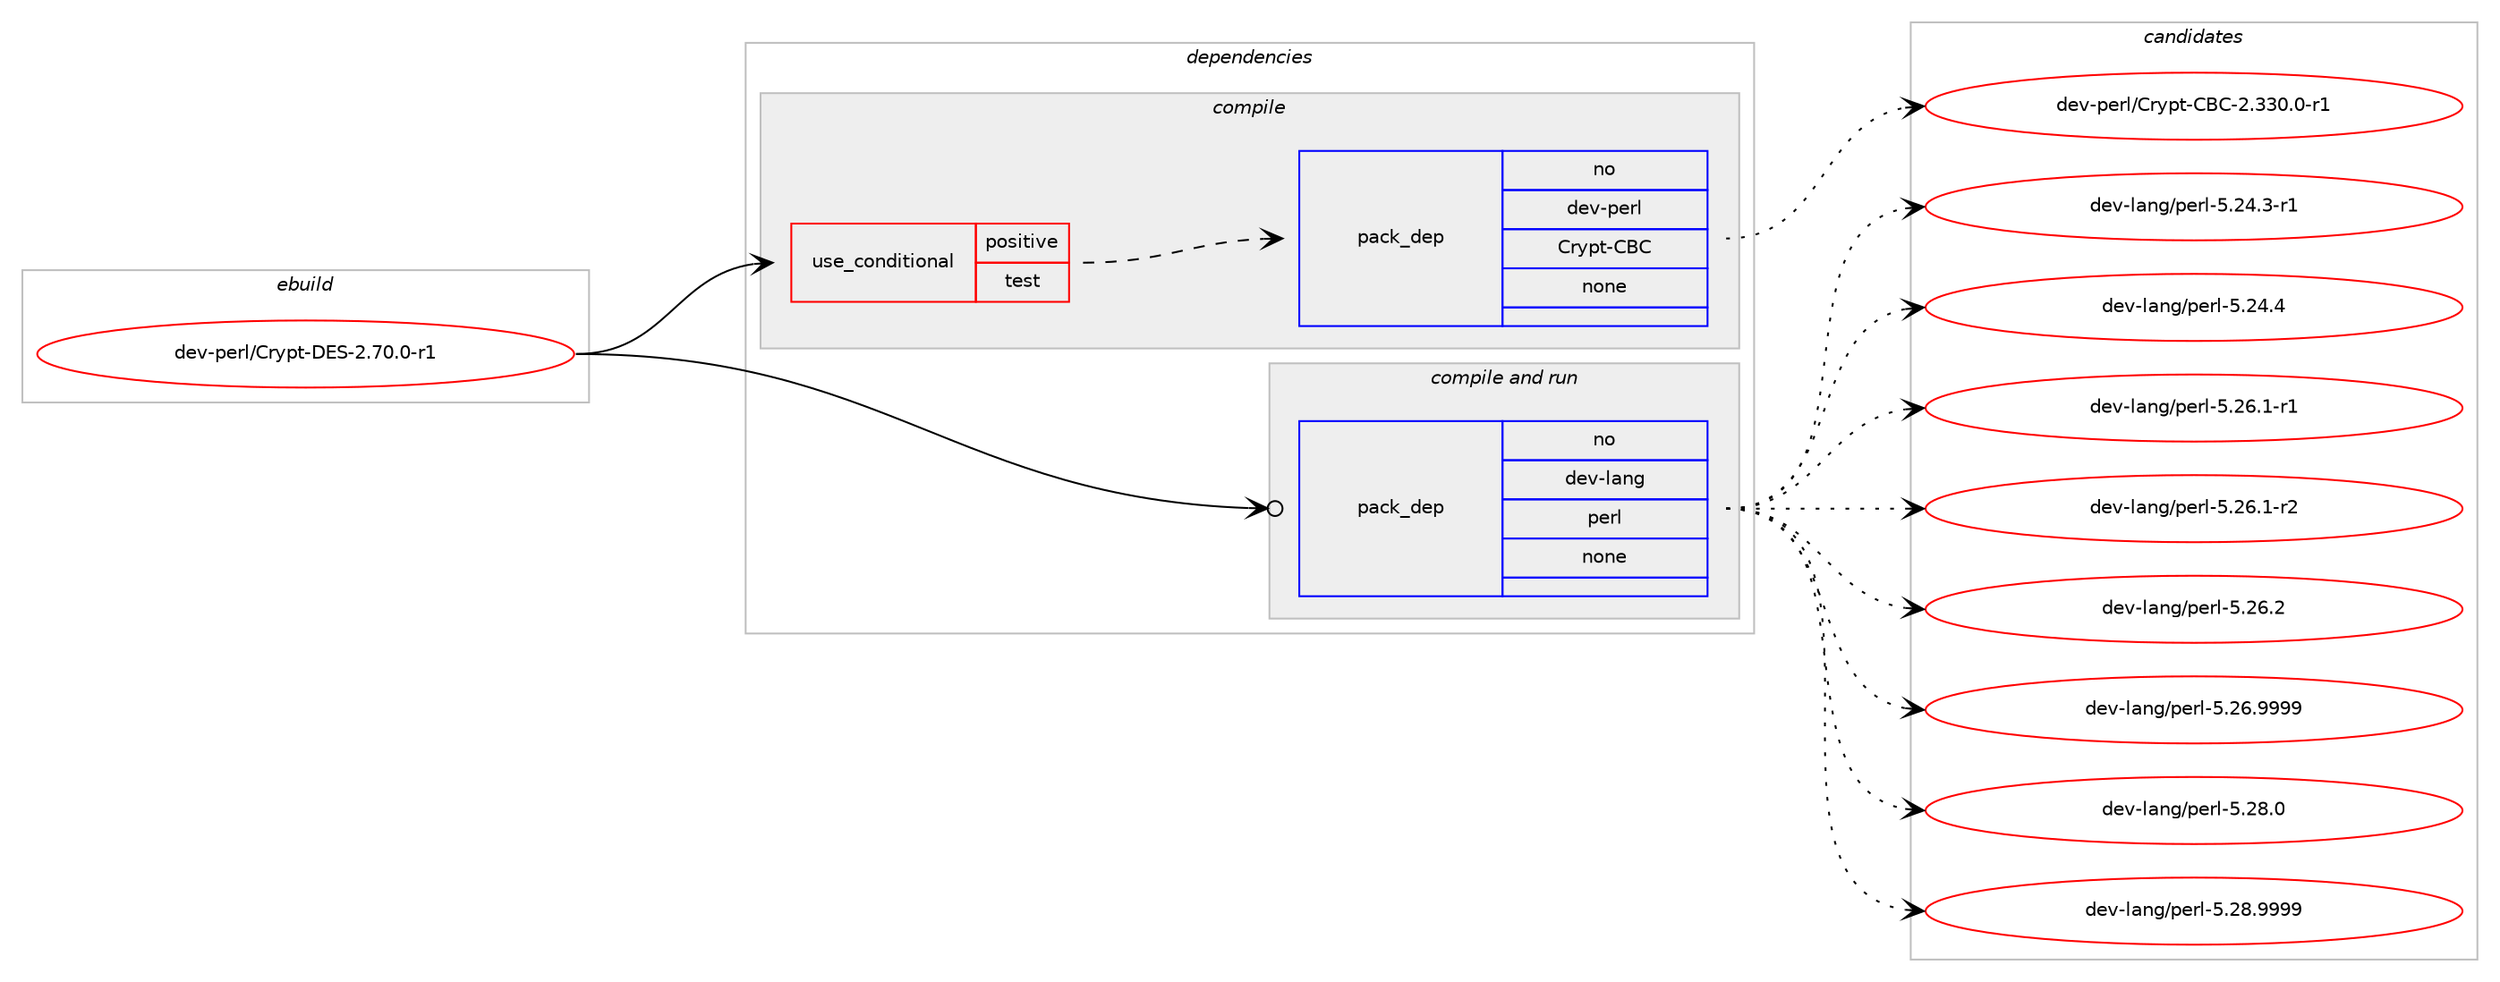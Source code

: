 digraph prolog {

# *************
# Graph options
# *************

newrank=true;
concentrate=true;
compound=true;
graph [rankdir=LR,fontname=Helvetica,fontsize=10,ranksep=1.5];#, ranksep=2.5, nodesep=0.2];
edge  [arrowhead=vee];
node  [fontname=Helvetica,fontsize=10];

# **********
# The ebuild
# **********

subgraph cluster_leftcol {
color=gray;
rank=same;
label=<<i>ebuild</i>>;
id [label="dev-perl/Crypt-DES-2.70.0-r1", color=red, width=4, href="../dev-perl/Crypt-DES-2.70.0-r1.svg"];
}

# ****************
# The dependencies
# ****************

subgraph cluster_midcol {
color=gray;
label=<<i>dependencies</i>>;
subgraph cluster_compile {
fillcolor="#eeeeee";
style=filled;
label=<<i>compile</i>>;
subgraph cond367821 {
dependency1378370 [label=<<TABLE BORDER="0" CELLBORDER="1" CELLSPACING="0" CELLPADDING="4"><TR><TD ROWSPAN="3" CELLPADDING="10">use_conditional</TD></TR><TR><TD>positive</TD></TR><TR><TD>test</TD></TR></TABLE>>, shape=none, color=red];
subgraph pack987504 {
dependency1378371 [label=<<TABLE BORDER="0" CELLBORDER="1" CELLSPACING="0" CELLPADDING="4" WIDTH="220"><TR><TD ROWSPAN="6" CELLPADDING="30">pack_dep</TD></TR><TR><TD WIDTH="110">no</TD></TR><TR><TD>dev-perl</TD></TR><TR><TD>Crypt-CBC</TD></TR><TR><TD>none</TD></TR><TR><TD></TD></TR></TABLE>>, shape=none, color=blue];
}
dependency1378370:e -> dependency1378371:w [weight=20,style="dashed",arrowhead="vee"];
}
id:e -> dependency1378370:w [weight=20,style="solid",arrowhead="vee"];
}
subgraph cluster_compileandrun {
fillcolor="#eeeeee";
style=filled;
label=<<i>compile and run</i>>;
subgraph pack987505 {
dependency1378372 [label=<<TABLE BORDER="0" CELLBORDER="1" CELLSPACING="0" CELLPADDING="4" WIDTH="220"><TR><TD ROWSPAN="6" CELLPADDING="30">pack_dep</TD></TR><TR><TD WIDTH="110">no</TD></TR><TR><TD>dev-lang</TD></TR><TR><TD>perl</TD></TR><TR><TD>none</TD></TR><TR><TD></TD></TR></TABLE>>, shape=none, color=blue];
}
id:e -> dependency1378372:w [weight=20,style="solid",arrowhead="odotvee"];
}
subgraph cluster_run {
fillcolor="#eeeeee";
style=filled;
label=<<i>run</i>>;
}
}

# **************
# The candidates
# **************

subgraph cluster_choices {
rank=same;
color=gray;
label=<<i>candidates</i>>;

subgraph choice987504 {
color=black;
nodesep=1;
choice1001011184511210111410847671141211121164567666745504651514846484511449 [label="dev-perl/Crypt-CBC-2.330.0-r1", color=red, width=4,href="../dev-perl/Crypt-CBC-2.330.0-r1.svg"];
dependency1378371:e -> choice1001011184511210111410847671141211121164567666745504651514846484511449:w [style=dotted,weight="100"];
}
subgraph choice987505 {
color=black;
nodesep=1;
choice100101118451089711010347112101114108455346505246514511449 [label="dev-lang/perl-5.24.3-r1", color=red, width=4,href="../dev-lang/perl-5.24.3-r1.svg"];
choice10010111845108971101034711210111410845534650524652 [label="dev-lang/perl-5.24.4", color=red, width=4,href="../dev-lang/perl-5.24.4.svg"];
choice100101118451089711010347112101114108455346505446494511449 [label="dev-lang/perl-5.26.1-r1", color=red, width=4,href="../dev-lang/perl-5.26.1-r1.svg"];
choice100101118451089711010347112101114108455346505446494511450 [label="dev-lang/perl-5.26.1-r2", color=red, width=4,href="../dev-lang/perl-5.26.1-r2.svg"];
choice10010111845108971101034711210111410845534650544650 [label="dev-lang/perl-5.26.2", color=red, width=4,href="../dev-lang/perl-5.26.2.svg"];
choice10010111845108971101034711210111410845534650544657575757 [label="dev-lang/perl-5.26.9999", color=red, width=4,href="../dev-lang/perl-5.26.9999.svg"];
choice10010111845108971101034711210111410845534650564648 [label="dev-lang/perl-5.28.0", color=red, width=4,href="../dev-lang/perl-5.28.0.svg"];
choice10010111845108971101034711210111410845534650564657575757 [label="dev-lang/perl-5.28.9999", color=red, width=4,href="../dev-lang/perl-5.28.9999.svg"];
dependency1378372:e -> choice100101118451089711010347112101114108455346505246514511449:w [style=dotted,weight="100"];
dependency1378372:e -> choice10010111845108971101034711210111410845534650524652:w [style=dotted,weight="100"];
dependency1378372:e -> choice100101118451089711010347112101114108455346505446494511449:w [style=dotted,weight="100"];
dependency1378372:e -> choice100101118451089711010347112101114108455346505446494511450:w [style=dotted,weight="100"];
dependency1378372:e -> choice10010111845108971101034711210111410845534650544650:w [style=dotted,weight="100"];
dependency1378372:e -> choice10010111845108971101034711210111410845534650544657575757:w [style=dotted,weight="100"];
dependency1378372:e -> choice10010111845108971101034711210111410845534650564648:w [style=dotted,weight="100"];
dependency1378372:e -> choice10010111845108971101034711210111410845534650564657575757:w [style=dotted,weight="100"];
}
}

}
